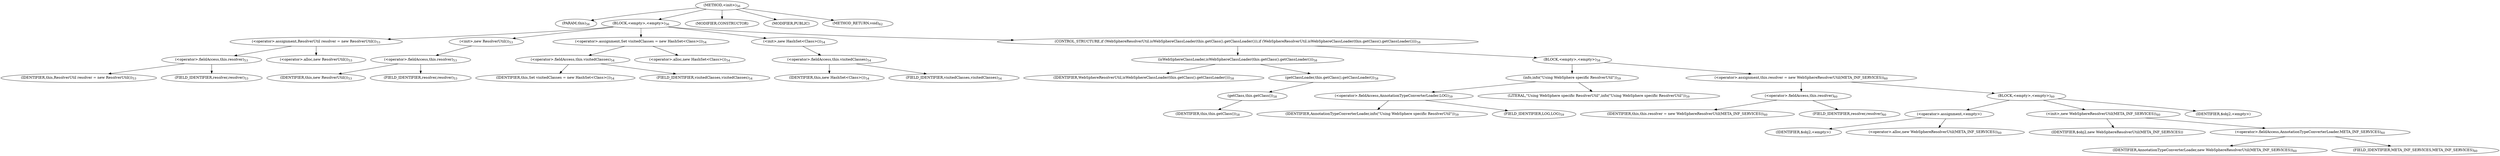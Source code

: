 digraph "&lt;init&gt;" {  
"55" [label = <(METHOD,&lt;init&gt;)<SUB>56</SUB>> ]
"4" [label = <(PARAM,this)<SUB>56</SUB>> ]
"56" [label = <(BLOCK,&lt;empty&gt;,&lt;empty&gt;)<SUB>56</SUB>> ]
"57" [label = <(&lt;operator&gt;.assignment,ResolverUtil resolver = new ResolverUtil())<SUB>53</SUB>> ]
"58" [label = <(&lt;operator&gt;.fieldAccess,this.resolver)<SUB>53</SUB>> ]
"59" [label = <(IDENTIFIER,this,ResolverUtil resolver = new ResolverUtil())<SUB>53</SUB>> ]
"60" [label = <(FIELD_IDENTIFIER,resolver,resolver)<SUB>53</SUB>> ]
"61" [label = <(&lt;operator&gt;.alloc,new ResolverUtil())<SUB>53</SUB>> ]
"62" [label = <(&lt;init&gt;,new ResolverUtil())<SUB>53</SUB>> ]
"63" [label = <(&lt;operator&gt;.fieldAccess,this.resolver)<SUB>53</SUB>> ]
"64" [label = <(IDENTIFIER,this,new ResolverUtil())<SUB>53</SUB>> ]
"65" [label = <(FIELD_IDENTIFIER,resolver,resolver)<SUB>53</SUB>> ]
"66" [label = <(&lt;operator&gt;.assignment,Set visitedClasses = new HashSet&lt;Class&gt;())<SUB>54</SUB>> ]
"67" [label = <(&lt;operator&gt;.fieldAccess,this.visitedClasses)<SUB>54</SUB>> ]
"68" [label = <(IDENTIFIER,this,Set visitedClasses = new HashSet&lt;Class&gt;())<SUB>54</SUB>> ]
"69" [label = <(FIELD_IDENTIFIER,visitedClasses,visitedClasses)<SUB>54</SUB>> ]
"70" [label = <(&lt;operator&gt;.alloc,new HashSet&lt;Class&gt;())<SUB>54</SUB>> ]
"71" [label = <(&lt;init&gt;,new HashSet&lt;Class&gt;())<SUB>54</SUB>> ]
"72" [label = <(&lt;operator&gt;.fieldAccess,this.visitedClasses)<SUB>54</SUB>> ]
"73" [label = <(IDENTIFIER,this,new HashSet&lt;Class&gt;())<SUB>54</SUB>> ]
"74" [label = <(FIELD_IDENTIFIER,visitedClasses,visitedClasses)<SUB>54</SUB>> ]
"75" [label = <(CONTROL_STRUCTURE,if (WebSphereResolverUtil.isWebSphereClassLoader(this.getClass().getClassLoader())),if (WebSphereResolverUtil.isWebSphereClassLoader(this.getClass().getClassLoader())))<SUB>58</SUB>> ]
"76" [label = <(isWebSphereClassLoader,isWebSphereClassLoader(this.getClass().getClassLoader()))<SUB>58</SUB>> ]
"77" [label = <(IDENTIFIER,WebSphereResolverUtil,isWebSphereClassLoader(this.getClass().getClassLoader()))<SUB>58</SUB>> ]
"78" [label = <(getClassLoader,this.getClass().getClassLoader())<SUB>58</SUB>> ]
"79" [label = <(getClass,this.getClass())<SUB>58</SUB>> ]
"3" [label = <(IDENTIFIER,this,this.getClass())<SUB>58</SUB>> ]
"80" [label = <(BLOCK,&lt;empty&gt;,&lt;empty&gt;)<SUB>58</SUB>> ]
"81" [label = <(info,info(&quot;Using WebSphere specific ResolverUtil&quot;))<SUB>59</SUB>> ]
"82" [label = <(&lt;operator&gt;.fieldAccess,AnnotationTypeConverterLoader.LOG)<SUB>59</SUB>> ]
"83" [label = <(IDENTIFIER,AnnotationTypeConverterLoader,info(&quot;Using WebSphere specific ResolverUtil&quot;))<SUB>59</SUB>> ]
"84" [label = <(FIELD_IDENTIFIER,LOG,LOG)<SUB>59</SUB>> ]
"85" [label = <(LITERAL,&quot;Using WebSphere specific ResolverUtil&quot;,info(&quot;Using WebSphere specific ResolverUtil&quot;))<SUB>59</SUB>> ]
"86" [label = <(&lt;operator&gt;.assignment,this.resolver = new WebSphereResolverUtil(META_INF_SERVICES))<SUB>60</SUB>> ]
"87" [label = <(&lt;operator&gt;.fieldAccess,this.resolver)<SUB>60</SUB>> ]
"88" [label = <(IDENTIFIER,this,this.resolver = new WebSphereResolverUtil(META_INF_SERVICES))<SUB>60</SUB>> ]
"89" [label = <(FIELD_IDENTIFIER,resolver,resolver)<SUB>60</SUB>> ]
"90" [label = <(BLOCK,&lt;empty&gt;,&lt;empty&gt;)<SUB>60</SUB>> ]
"91" [label = <(&lt;operator&gt;.assignment,&lt;empty&gt;)> ]
"92" [label = <(IDENTIFIER,$obj2,&lt;empty&gt;)> ]
"93" [label = <(&lt;operator&gt;.alloc,new WebSphereResolverUtil(META_INF_SERVICES))<SUB>60</SUB>> ]
"94" [label = <(&lt;init&gt;,new WebSphereResolverUtil(META_INF_SERVICES))<SUB>60</SUB>> ]
"95" [label = <(IDENTIFIER,$obj2,new WebSphereResolverUtil(META_INF_SERVICES))> ]
"96" [label = <(&lt;operator&gt;.fieldAccess,AnnotationTypeConverterLoader.META_INF_SERVICES)<SUB>60</SUB>> ]
"97" [label = <(IDENTIFIER,AnnotationTypeConverterLoader,new WebSphereResolverUtil(META_INF_SERVICES))<SUB>60</SUB>> ]
"98" [label = <(FIELD_IDENTIFIER,META_INF_SERVICES,META_INF_SERVICES)<SUB>60</SUB>> ]
"99" [label = <(IDENTIFIER,$obj2,&lt;empty&gt;)> ]
"100" [label = <(MODIFIER,CONSTRUCTOR)> ]
"101" [label = <(MODIFIER,PUBLIC)> ]
"102" [label = <(METHOD_RETURN,void)<SUB>62</SUB>> ]
  "55" -> "4" 
  "55" -> "56" 
  "55" -> "100" 
  "55" -> "101" 
  "55" -> "102" 
  "56" -> "57" 
  "56" -> "62" 
  "56" -> "66" 
  "56" -> "71" 
  "56" -> "75" 
  "57" -> "58" 
  "57" -> "61" 
  "58" -> "59" 
  "58" -> "60" 
  "62" -> "63" 
  "63" -> "64" 
  "63" -> "65" 
  "66" -> "67" 
  "66" -> "70" 
  "67" -> "68" 
  "67" -> "69" 
  "71" -> "72" 
  "72" -> "73" 
  "72" -> "74" 
  "75" -> "76" 
  "75" -> "80" 
  "76" -> "77" 
  "76" -> "78" 
  "78" -> "79" 
  "79" -> "3" 
  "80" -> "81" 
  "80" -> "86" 
  "81" -> "82" 
  "81" -> "85" 
  "82" -> "83" 
  "82" -> "84" 
  "86" -> "87" 
  "86" -> "90" 
  "87" -> "88" 
  "87" -> "89" 
  "90" -> "91" 
  "90" -> "94" 
  "90" -> "99" 
  "91" -> "92" 
  "91" -> "93" 
  "94" -> "95" 
  "94" -> "96" 
  "96" -> "97" 
  "96" -> "98" 
}
